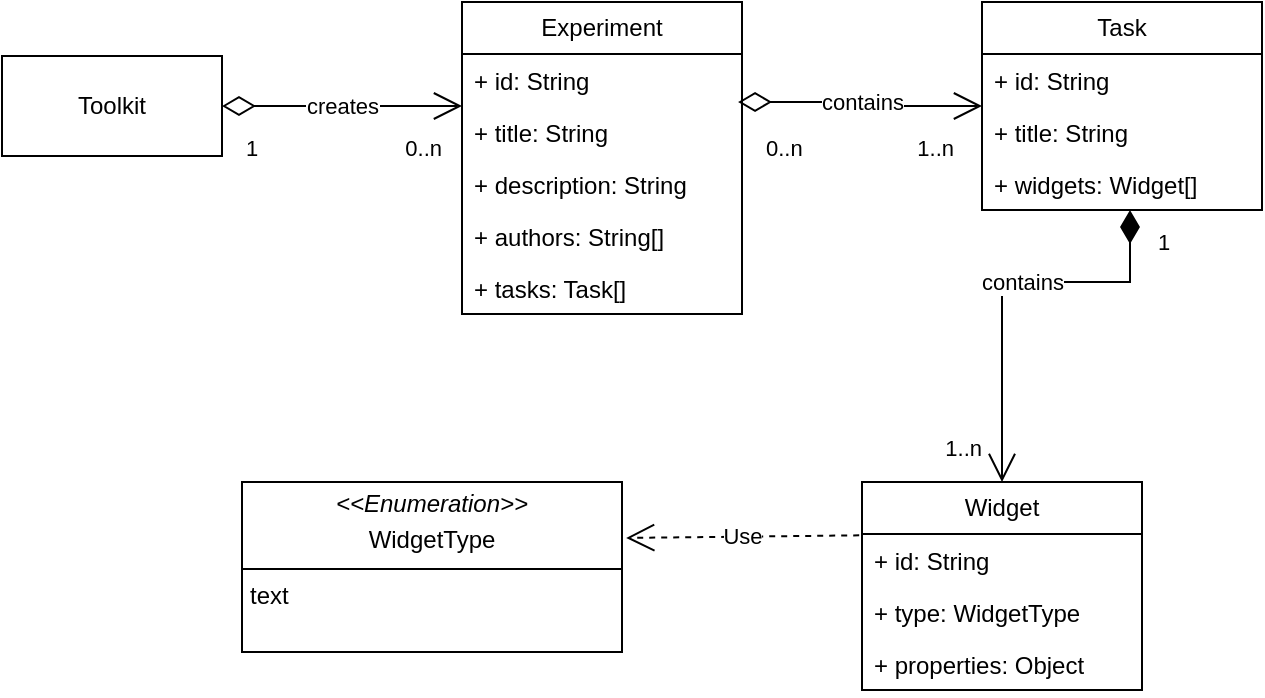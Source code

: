 <mxfile version="24.2.1" type="github">
  <diagram name="Seite-1" id="hTrbMKCkUKKpdgVP7ttc">
    <mxGraphModel dx="1386" dy="819" grid="1" gridSize="10" guides="1" tooltips="1" connect="1" arrows="1" fold="1" page="1" pageScale="1" pageWidth="827" pageHeight="1169" math="0" shadow="0">
      <root>
        <mxCell id="0" />
        <mxCell id="1" parent="0" />
        <mxCell id="aJEjpHLFsi_cJQcQf6Nc-1" value="Experiment" style="swimlane;fontStyle=0;childLayout=stackLayout;horizontal=1;startSize=26;fillColor=none;horizontalStack=0;resizeParent=1;resizeParentMax=0;resizeLast=0;collapsible=1;marginBottom=0;whiteSpace=wrap;html=1;" parent="1" vertex="1">
          <mxGeometry x="240" y="40" width="140" height="156" as="geometry" />
        </mxCell>
        <mxCell id="aJEjpHLFsi_cJQcQf6Nc-2" value="+ id: String&lt;div&gt;&lt;br&gt;&lt;/div&gt;" style="text;strokeColor=none;fillColor=none;align=left;verticalAlign=top;spacingLeft=4;spacingRight=4;overflow=hidden;rotatable=0;points=[[0,0.5],[1,0.5]];portConstraint=eastwest;whiteSpace=wrap;html=1;" parent="aJEjpHLFsi_cJQcQf6Nc-1" vertex="1">
          <mxGeometry y="26" width="140" height="26" as="geometry" />
        </mxCell>
        <mxCell id="aJEjpHLFsi_cJQcQf6Nc-3" value="+ title: String" style="text;strokeColor=none;fillColor=none;align=left;verticalAlign=top;spacingLeft=4;spacingRight=4;overflow=hidden;rotatable=0;points=[[0,0.5],[1,0.5]];portConstraint=eastwest;whiteSpace=wrap;html=1;" parent="aJEjpHLFsi_cJQcQf6Nc-1" vertex="1">
          <mxGeometry y="52" width="140" height="26" as="geometry" />
        </mxCell>
        <mxCell id="duTGw4LvQdPXdJmLXDdw-10" value="+ description: String" style="text;strokeColor=none;fillColor=none;align=left;verticalAlign=top;spacingLeft=4;spacingRight=4;overflow=hidden;rotatable=0;points=[[0,0.5],[1,0.5]];portConstraint=eastwest;whiteSpace=wrap;html=1;" parent="aJEjpHLFsi_cJQcQf6Nc-1" vertex="1">
          <mxGeometry y="78" width="140" height="26" as="geometry" />
        </mxCell>
        <mxCell id="duTGw4LvQdPXdJmLXDdw-11" value="+ authors: String[]" style="text;strokeColor=none;fillColor=none;align=left;verticalAlign=top;spacingLeft=4;spacingRight=4;overflow=hidden;rotatable=0;points=[[0,0.5],[1,0.5]];portConstraint=eastwest;whiteSpace=wrap;html=1;" parent="aJEjpHLFsi_cJQcQf6Nc-1" vertex="1">
          <mxGeometry y="104" width="140" height="26" as="geometry" />
        </mxCell>
        <mxCell id="aJEjpHLFsi_cJQcQf6Nc-4" value="+ tasks: Task[]" style="text;strokeColor=none;fillColor=none;align=left;verticalAlign=top;spacingLeft=4;spacingRight=4;overflow=hidden;rotatable=0;points=[[0,0.5],[1,0.5]];portConstraint=eastwest;whiteSpace=wrap;html=1;" parent="aJEjpHLFsi_cJQcQf6Nc-1" vertex="1">
          <mxGeometry y="130" width="140" height="26" as="geometry" />
        </mxCell>
        <mxCell id="aJEjpHLFsi_cJQcQf6Nc-5" value="Task" style="swimlane;fontStyle=0;childLayout=stackLayout;horizontal=1;startSize=26;fillColor=none;horizontalStack=0;resizeParent=1;resizeParentMax=0;resizeLast=0;collapsible=1;marginBottom=0;whiteSpace=wrap;html=1;" parent="1" vertex="1">
          <mxGeometry x="500" y="40" width="140" height="104" as="geometry" />
        </mxCell>
        <mxCell id="aJEjpHLFsi_cJQcQf6Nc-6" value="+ id: String" style="text;strokeColor=none;fillColor=none;align=left;verticalAlign=top;spacingLeft=4;spacingRight=4;overflow=hidden;rotatable=0;points=[[0,0.5],[1,0.5]];portConstraint=eastwest;whiteSpace=wrap;html=1;" parent="aJEjpHLFsi_cJQcQf6Nc-5" vertex="1">
          <mxGeometry y="26" width="140" height="26" as="geometry" />
        </mxCell>
        <mxCell id="aJEjpHLFsi_cJQcQf6Nc-7" value="+ title: String" style="text;strokeColor=none;fillColor=none;align=left;verticalAlign=top;spacingLeft=4;spacingRight=4;overflow=hidden;rotatable=0;points=[[0,0.5],[1,0.5]];portConstraint=eastwest;whiteSpace=wrap;html=1;" parent="aJEjpHLFsi_cJQcQf6Nc-5" vertex="1">
          <mxGeometry y="52" width="140" height="26" as="geometry" />
        </mxCell>
        <mxCell id="aJEjpHLFsi_cJQcQf6Nc-8" value="+ widgets: Widget[]" style="text;strokeColor=none;fillColor=none;align=left;verticalAlign=top;spacingLeft=4;spacingRight=4;overflow=hidden;rotatable=0;points=[[0,0.5],[1,0.5]];portConstraint=eastwest;whiteSpace=wrap;html=1;" parent="aJEjpHLFsi_cJQcQf6Nc-5" vertex="1">
          <mxGeometry y="78" width="140" height="26" as="geometry" />
        </mxCell>
        <mxCell id="aJEjpHLFsi_cJQcQf6Nc-19" value="contains" style="endArrow=open;html=1;endSize=12;startArrow=diamondThin;startSize=14;startFill=0;edgeStyle=orthogonalEdgeStyle;rounded=0;exitX=0.986;exitY=-0.077;exitDx=0;exitDy=0;exitPerimeter=0;" parent="1" source="aJEjpHLFsi_cJQcQf6Nc-3" target="aJEjpHLFsi_cJQcQf6Nc-5" edge="1">
          <mxGeometry relative="1" as="geometry">
            <mxPoint x="400" y="92" as="sourcePoint" />
            <mxPoint x="490" y="240" as="targetPoint" />
          </mxGeometry>
        </mxCell>
        <mxCell id="aJEjpHLFsi_cJQcQf6Nc-20" value="0..n" style="edgeLabel;resizable=0;html=1;align=left;verticalAlign=top;" parent="aJEjpHLFsi_cJQcQf6Nc-19" connectable="0" vertex="1">
          <mxGeometry x="-1" relative="1" as="geometry">
            <mxPoint x="12" y="10" as="offset" />
          </mxGeometry>
        </mxCell>
        <mxCell id="aJEjpHLFsi_cJQcQf6Nc-21" value="1..n" style="edgeLabel;resizable=0;html=1;align=right;verticalAlign=top;" parent="aJEjpHLFsi_cJQcQf6Nc-19" connectable="0" vertex="1">
          <mxGeometry x="1" relative="1" as="geometry">
            <mxPoint x="-14" y="8" as="offset" />
          </mxGeometry>
        </mxCell>
        <mxCell id="aJEjpHLFsi_cJQcQf6Nc-23" value="Widget" style="swimlane;fontStyle=0;childLayout=stackLayout;horizontal=1;startSize=26;fillColor=none;horizontalStack=0;resizeParent=1;resizeParentMax=0;resizeLast=0;collapsible=1;marginBottom=0;whiteSpace=wrap;html=1;" parent="1" vertex="1">
          <mxGeometry x="440" y="280" width="140" height="104" as="geometry" />
        </mxCell>
        <mxCell id="aJEjpHLFsi_cJQcQf6Nc-24" value="+ id: String" style="text;strokeColor=none;fillColor=none;align=left;verticalAlign=top;spacingLeft=4;spacingRight=4;overflow=hidden;rotatable=0;points=[[0,0.5],[1,0.5]];portConstraint=eastwest;whiteSpace=wrap;html=1;" parent="aJEjpHLFsi_cJQcQf6Nc-23" vertex="1">
          <mxGeometry y="26" width="140" height="26" as="geometry" />
        </mxCell>
        <mxCell id="SgNZFXFqU0z_mkOXl5cz-1" value="+ type: WidgetType&amp;nbsp;" style="text;strokeColor=none;fillColor=none;align=left;verticalAlign=top;spacingLeft=4;spacingRight=4;overflow=hidden;rotatable=0;points=[[0,0.5],[1,0.5]];portConstraint=eastwest;whiteSpace=wrap;html=1;" vertex="1" parent="aJEjpHLFsi_cJQcQf6Nc-23">
          <mxGeometry y="52" width="140" height="26" as="geometry" />
        </mxCell>
        <mxCell id="SgNZFXFqU0z_mkOXl5cz-7" value="+ properties: Object" style="text;strokeColor=none;fillColor=none;align=left;verticalAlign=top;spacingLeft=4;spacingRight=4;overflow=hidden;rotatable=0;points=[[0,0.5],[1,0.5]];portConstraint=eastwest;whiteSpace=wrap;html=1;" vertex="1" parent="aJEjpHLFsi_cJQcQf6Nc-23">
          <mxGeometry y="78" width="140" height="26" as="geometry" />
        </mxCell>
        <mxCell id="aJEjpHLFsi_cJQcQf6Nc-40" value="contains" style="endArrow=open;html=1;endSize=12;startArrow=diamondThin;startSize=14;startFill=1;edgeStyle=orthogonalEdgeStyle;rounded=0;entryX=0.5;entryY=0;entryDx=0;entryDy=0;" parent="1" source="aJEjpHLFsi_cJQcQf6Nc-8" target="aJEjpHLFsi_cJQcQf6Nc-23" edge="1">
          <mxGeometry x="-0.098" relative="1" as="geometry">
            <mxPoint x="681.06" y="146.002" as="sourcePoint" />
            <mxPoint x="630" y="220" as="targetPoint" />
            <Array as="points">
              <mxPoint x="574" y="180" />
              <mxPoint x="510" y="180" />
            </Array>
            <mxPoint as="offset" />
          </mxGeometry>
        </mxCell>
        <mxCell id="aJEjpHLFsi_cJQcQf6Nc-41" value="1" style="edgeLabel;resizable=0;html=1;align=left;verticalAlign=top;" parent="aJEjpHLFsi_cJQcQf6Nc-40" connectable="0" vertex="1">
          <mxGeometry x="-1" relative="1" as="geometry">
            <mxPoint x="12" y="3" as="offset" />
          </mxGeometry>
        </mxCell>
        <mxCell id="aJEjpHLFsi_cJQcQf6Nc-42" value="1..n" style="edgeLabel;resizable=0;html=1;align=right;verticalAlign=top;" parent="aJEjpHLFsi_cJQcQf6Nc-40" connectable="0" vertex="1">
          <mxGeometry x="1" relative="1" as="geometry">
            <mxPoint x="-10" y="-30" as="offset" />
          </mxGeometry>
        </mxCell>
        <mxCell id="duTGw4LvQdPXdJmLXDdw-6" value="Toolkit" style="html=1;whiteSpace=wrap;" parent="1" vertex="1">
          <mxGeometry x="10" y="67" width="110" height="50" as="geometry" />
        </mxCell>
        <mxCell id="duTGw4LvQdPXdJmLXDdw-7" value="creates" style="endArrow=open;html=1;endSize=12;startArrow=diamondThin;startSize=14;startFill=0;edgeStyle=orthogonalEdgeStyle;rounded=0;exitX=1;exitY=0.5;exitDx=0;exitDy=0;" parent="1" source="duTGw4LvQdPXdJmLXDdw-6" target="aJEjpHLFsi_cJQcQf6Nc-1" edge="1">
          <mxGeometry relative="1" as="geometry">
            <mxPoint x="270" y="260" as="sourcePoint" />
            <mxPoint x="430" y="260" as="targetPoint" />
            <Array as="points">
              <mxPoint x="220" y="92" />
              <mxPoint x="220" y="92" />
            </Array>
          </mxGeometry>
        </mxCell>
        <mxCell id="duTGw4LvQdPXdJmLXDdw-8" value="1" style="edgeLabel;resizable=0;html=1;align=left;verticalAlign=top;" parent="duTGw4LvQdPXdJmLXDdw-7" connectable="0" vertex="1">
          <mxGeometry x="-1" relative="1" as="geometry">
            <mxPoint x="10" y="8" as="offset" />
          </mxGeometry>
        </mxCell>
        <mxCell id="duTGw4LvQdPXdJmLXDdw-9" value="0..n" style="edgeLabel;resizable=0;html=1;align=right;verticalAlign=top;" parent="duTGw4LvQdPXdJmLXDdw-7" connectable="0" vertex="1">
          <mxGeometry x="1" relative="1" as="geometry">
            <mxPoint x="-10" y="8" as="offset" />
          </mxGeometry>
        </mxCell>
        <mxCell id="SgNZFXFqU0z_mkOXl5cz-5" value="&lt;p style=&quot;margin:0px;margin-top:4px;text-align:center;&quot;&gt;&lt;i&gt;&amp;lt;&amp;lt;Enumeration&amp;gt;&amp;gt;&lt;/i&gt;&lt;br&gt;&lt;/p&gt;&lt;p style=&quot;margin:0px;margin-top:4px;text-align:center;&quot;&gt;WidgetType&lt;/p&gt;&lt;hr size=&quot;1&quot; style=&quot;border-style:solid;&quot;&gt;&lt;p style=&quot;margin:0px;margin-left:4px;&quot;&gt;text&lt;/p&gt;&lt;p style=&quot;margin:0px;margin-left:4px;&quot;&gt;&lt;br&gt;&lt;/p&gt;" style="verticalAlign=top;align=left;overflow=fill;html=1;whiteSpace=wrap;" vertex="1" parent="1">
          <mxGeometry x="130" y="280" width="190" height="85" as="geometry" />
        </mxCell>
        <mxCell id="SgNZFXFqU0z_mkOXl5cz-6" value="Use" style="endArrow=open;endSize=12;dashed=1;html=1;rounded=0;exitX=-0.01;exitY=0.026;exitDx=0;exitDy=0;exitPerimeter=0;entryX=1.011;entryY=0.329;entryDx=0;entryDy=0;entryPerimeter=0;" edge="1" parent="1" source="aJEjpHLFsi_cJQcQf6Nc-24" target="SgNZFXFqU0z_mkOXl5cz-5">
          <mxGeometry width="160" relative="1" as="geometry">
            <mxPoint x="300" y="280" as="sourcePoint" />
            <mxPoint x="330" y="307" as="targetPoint" />
          </mxGeometry>
        </mxCell>
      </root>
    </mxGraphModel>
  </diagram>
</mxfile>
